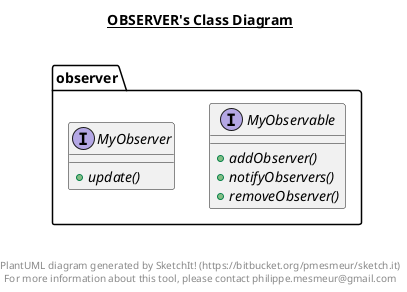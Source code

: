 @startuml

title __OBSERVER's Class Diagram__\n

  namespace observer {
    interface observer.MyObservable {
        {abstract} + addObserver()
        {abstract} + notifyObservers()
        {abstract} + removeObserver()
    }
  }
  

  namespace observer {
    interface observer.MyObserver {
        {abstract} + update()
    }
  }
  



right footer


PlantUML diagram generated by SketchIt! (https://bitbucket.org/pmesmeur/sketch.it)
For more information about this tool, please contact philippe.mesmeur@gmail.com
endfooter

@enduml
